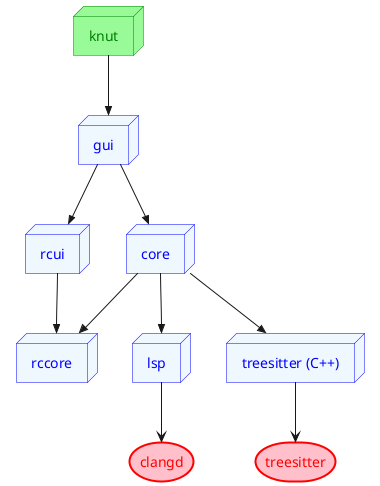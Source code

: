 @startuml
node knut #palegreen;line:green;text:green
node gui #aliceblue;line:blue;text:blue
node rcui #aliceblue;line:blue;text:blue
node rccore #aliceblue;line:blue;text:blue
node core #aliceblue;line:blue;text:blue
node lsp #aliceblue;line:blue;text:blue
node treesittercpp as "treesitter (C++)" #aliceblue;line:blue;text:blue
storage treesitter as "treesitter" #pink;line:red;line.bold;text:red
storage clangd #pink;line:red;line.bold;text:red
knut -->> gui
gui -->> rcui
gui -->> core
rcui -->> rccore
core -->> lsp
core -->> rccore
core -->> treesittercpp
treesittercpp --> treesitter
lsp --> clangd
@enduml
